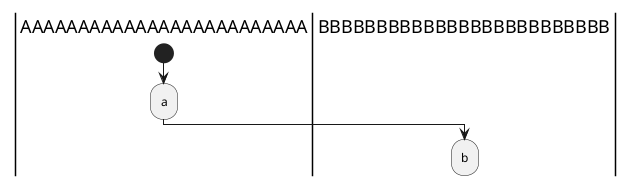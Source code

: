 {
  "sha1": "jb1t4f0gvvs29o1lve323diuggxvz8u",
  "insertion": {
    "when": "2024-06-03T18:59:31.663Z",
    "user": "plantuml@gmail.com"
  }
}
@startuml
|AAAAAAAAAAAAAAAAAAAAAAAAA|
start
:a;
|BBBBBBBBBBBBBBBBBBBBBBBBB|
:b;
@enduml
